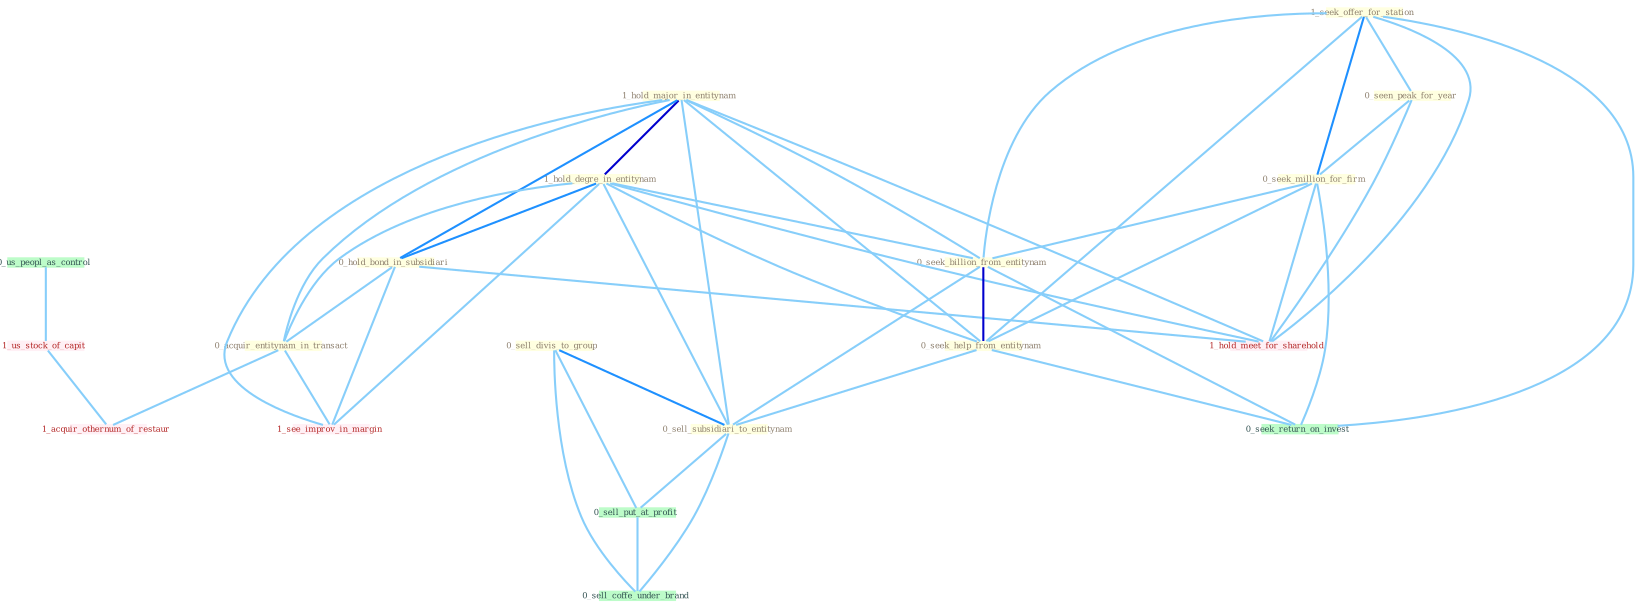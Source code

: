 Graph G{ 
    node
    [shape=polygon,style=filled,width=.5,height=.06,color="#BDFCC9",fixedsize=true,fontsize=4,
    fontcolor="#2f4f4f"];
    {node
    [color="#ffffe0", fontcolor="#8b7d6b"] "1_hold_major_in_entitynam " "1_hold_degre_in_entitynam " "0_hold_bond_in_subsidiari " "0_sell_divis_to_group " "1_seek_offer_for_station " "0_seen_peak_for_year " "0_acquir_entitynam_in_transact " "0_seek_million_for_firm " "0_seek_billion_from_entitynam " "0_seek_help_from_entitynam " "0_sell_subsidiari_to_entitynam "}
{node [color="#fff0f5", fontcolor="#b22222"] "1_us_stock_of_capit " "1_see_improv_in_margin " "1_hold_meet_for_sharehold " "1_acquir_othernum_of_restaur "}
edge [color="#B0E2FF"];

	"1_hold_major_in_entitynam " -- "1_hold_degre_in_entitynam " [w="3", color="#0000cd" , len=0.6];
	"1_hold_major_in_entitynam " -- "0_hold_bond_in_subsidiari " [w="2", color="#1e90ff" , len=0.8];
	"1_hold_major_in_entitynam " -- "0_acquir_entitynam_in_transact " [w="1", color="#87cefa" ];
	"1_hold_major_in_entitynam " -- "0_seek_billion_from_entitynam " [w="1", color="#87cefa" ];
	"1_hold_major_in_entitynam " -- "0_seek_help_from_entitynam " [w="1", color="#87cefa" ];
	"1_hold_major_in_entitynam " -- "0_sell_subsidiari_to_entitynam " [w="1", color="#87cefa" ];
	"1_hold_major_in_entitynam " -- "1_see_improv_in_margin " [w="1", color="#87cefa" ];
	"1_hold_major_in_entitynam " -- "1_hold_meet_for_sharehold " [w="1", color="#87cefa" ];
	"1_hold_degre_in_entitynam " -- "0_hold_bond_in_subsidiari " [w="2", color="#1e90ff" , len=0.8];
	"1_hold_degre_in_entitynam " -- "0_acquir_entitynam_in_transact " [w="1", color="#87cefa" ];
	"1_hold_degre_in_entitynam " -- "0_seek_billion_from_entitynam " [w="1", color="#87cefa" ];
	"1_hold_degre_in_entitynam " -- "0_seek_help_from_entitynam " [w="1", color="#87cefa" ];
	"1_hold_degre_in_entitynam " -- "0_sell_subsidiari_to_entitynam " [w="1", color="#87cefa" ];
	"1_hold_degre_in_entitynam " -- "1_see_improv_in_margin " [w="1", color="#87cefa" ];
	"1_hold_degre_in_entitynam " -- "1_hold_meet_for_sharehold " [w="1", color="#87cefa" ];
	"0_hold_bond_in_subsidiari " -- "0_acquir_entitynam_in_transact " [w="1", color="#87cefa" ];
	"0_hold_bond_in_subsidiari " -- "1_see_improv_in_margin " [w="1", color="#87cefa" ];
	"0_hold_bond_in_subsidiari " -- "1_hold_meet_for_sharehold " [w="1", color="#87cefa" ];
	"0_sell_divis_to_group " -- "0_sell_subsidiari_to_entitynam " [w="2", color="#1e90ff" , len=0.8];
	"0_sell_divis_to_group " -- "0_sell_put_at_profit " [w="1", color="#87cefa" ];
	"0_sell_divis_to_group " -- "0_sell_coffe_under_brand " [w="1", color="#87cefa" ];
	"1_seek_offer_for_station " -- "0_seen_peak_for_year " [w="1", color="#87cefa" ];
	"1_seek_offer_for_station " -- "0_seek_million_for_firm " [w="2", color="#1e90ff" , len=0.8];
	"1_seek_offer_for_station " -- "0_seek_billion_from_entitynam " [w="1", color="#87cefa" ];
	"1_seek_offer_for_station " -- "0_seek_help_from_entitynam " [w="1", color="#87cefa" ];
	"1_seek_offer_for_station " -- "0_seek_return_on_invest " [w="1", color="#87cefa" ];
	"1_seek_offer_for_station " -- "1_hold_meet_for_sharehold " [w="1", color="#87cefa" ];
	"0_seen_peak_for_year " -- "0_seek_million_for_firm " [w="1", color="#87cefa" ];
	"0_seen_peak_for_year " -- "1_hold_meet_for_sharehold " [w="1", color="#87cefa" ];
	"0_acquir_entitynam_in_transact " -- "1_see_improv_in_margin " [w="1", color="#87cefa" ];
	"0_acquir_entitynam_in_transact " -- "1_acquir_othernum_of_restaur " [w="1", color="#87cefa" ];
	"0_seek_million_for_firm " -- "0_seek_billion_from_entitynam " [w="1", color="#87cefa" ];
	"0_seek_million_for_firm " -- "0_seek_help_from_entitynam " [w="1", color="#87cefa" ];
	"0_seek_million_for_firm " -- "0_seek_return_on_invest " [w="1", color="#87cefa" ];
	"0_seek_million_for_firm " -- "1_hold_meet_for_sharehold " [w="1", color="#87cefa" ];
	"0_seek_billion_from_entitynam " -- "0_seek_help_from_entitynam " [w="3", color="#0000cd" , len=0.6];
	"0_seek_billion_from_entitynam " -- "0_sell_subsidiari_to_entitynam " [w="1", color="#87cefa" ];
	"0_seek_billion_from_entitynam " -- "0_seek_return_on_invest " [w="1", color="#87cefa" ];
	"0_seek_help_from_entitynam " -- "0_sell_subsidiari_to_entitynam " [w="1", color="#87cefa" ];
	"0_seek_help_from_entitynam " -- "0_seek_return_on_invest " [w="1", color="#87cefa" ];
	"0_sell_subsidiari_to_entitynam " -- "0_sell_put_at_profit " [w="1", color="#87cefa" ];
	"0_sell_subsidiari_to_entitynam " -- "0_sell_coffe_under_brand " [w="1", color="#87cefa" ];
	"0_us_peopl_as_control " -- "1_us_stock_of_capit " [w="1", color="#87cefa" ];
	"0_sell_put_at_profit " -- "0_sell_coffe_under_brand " [w="1", color="#87cefa" ];
	"1_us_stock_of_capit " -- "1_acquir_othernum_of_restaur " [w="1", color="#87cefa" ];
}